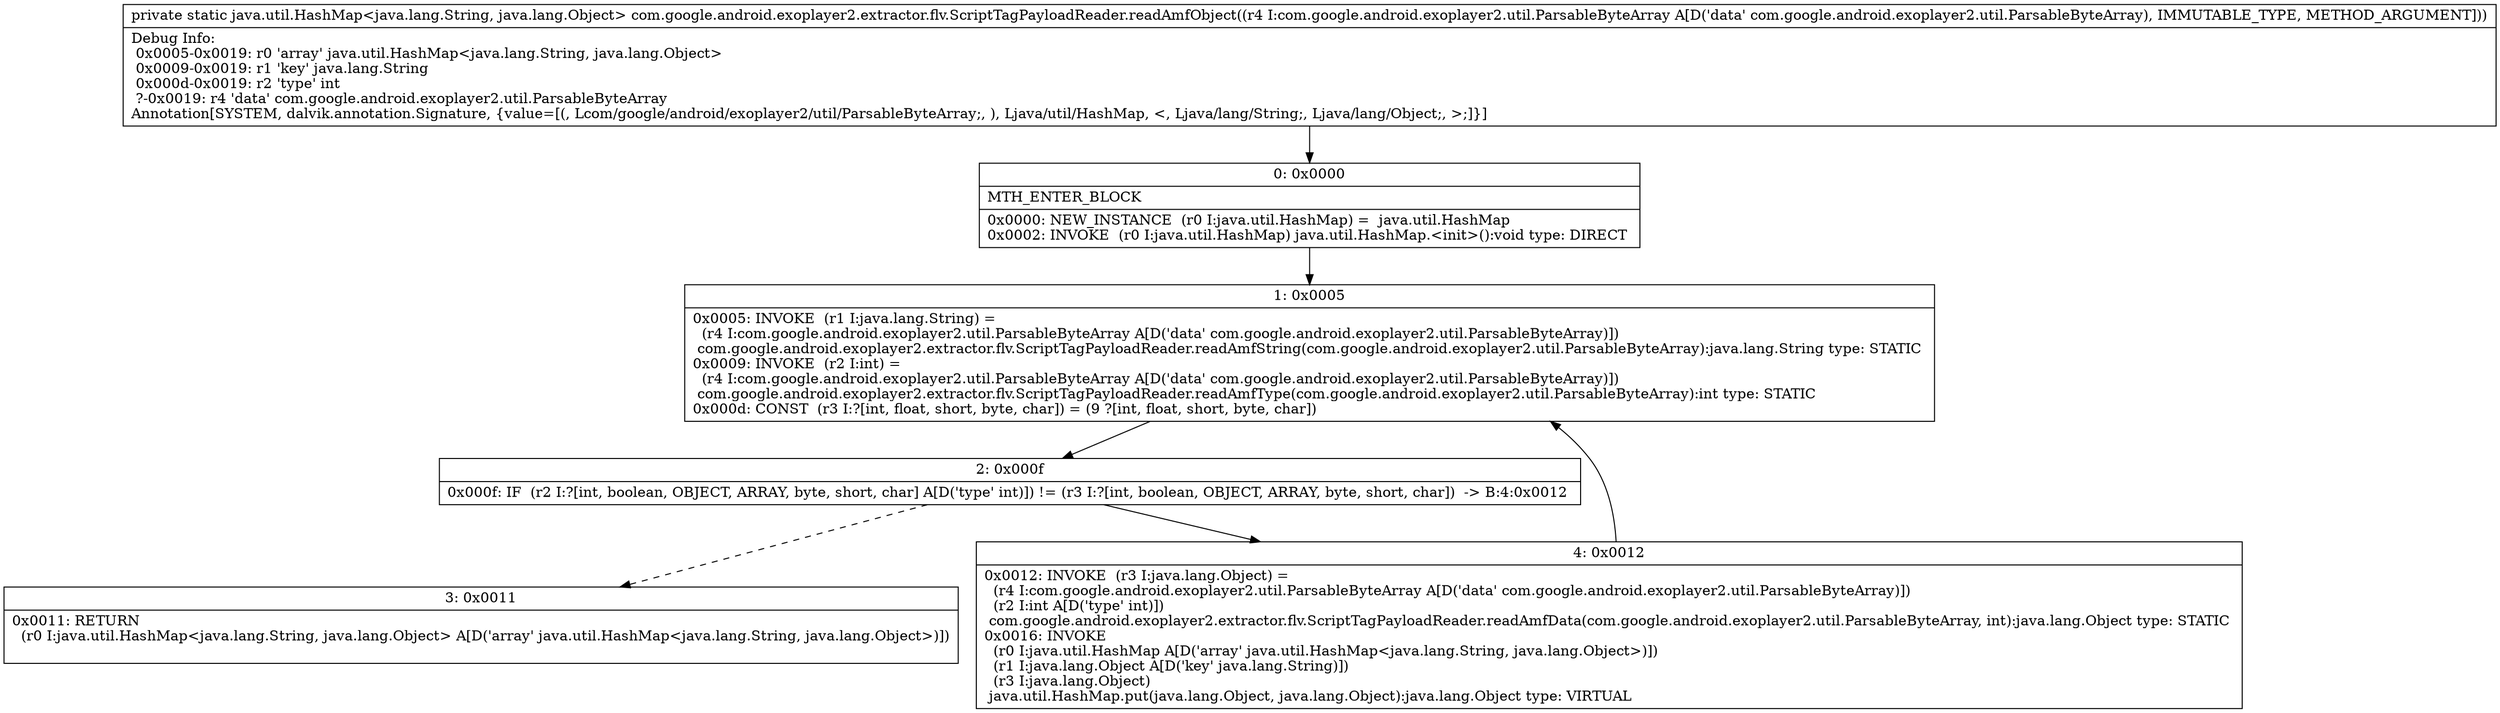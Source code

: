 digraph "CFG forcom.google.android.exoplayer2.extractor.flv.ScriptTagPayloadReader.readAmfObject(Lcom\/google\/android\/exoplayer2\/util\/ParsableByteArray;)Ljava\/util\/HashMap;" {
Node_0 [shape=record,label="{0\:\ 0x0000|MTH_ENTER_BLOCK\l|0x0000: NEW_INSTANCE  (r0 I:java.util.HashMap) =  java.util.HashMap \l0x0002: INVOKE  (r0 I:java.util.HashMap) java.util.HashMap.\<init\>():void type: DIRECT \l}"];
Node_1 [shape=record,label="{1\:\ 0x0005|0x0005: INVOKE  (r1 I:java.lang.String) = \l  (r4 I:com.google.android.exoplayer2.util.ParsableByteArray A[D('data' com.google.android.exoplayer2.util.ParsableByteArray)])\l com.google.android.exoplayer2.extractor.flv.ScriptTagPayloadReader.readAmfString(com.google.android.exoplayer2.util.ParsableByteArray):java.lang.String type: STATIC \l0x0009: INVOKE  (r2 I:int) = \l  (r4 I:com.google.android.exoplayer2.util.ParsableByteArray A[D('data' com.google.android.exoplayer2.util.ParsableByteArray)])\l com.google.android.exoplayer2.extractor.flv.ScriptTagPayloadReader.readAmfType(com.google.android.exoplayer2.util.ParsableByteArray):int type: STATIC \l0x000d: CONST  (r3 I:?[int, float, short, byte, char]) = (9 ?[int, float, short, byte, char]) \l}"];
Node_2 [shape=record,label="{2\:\ 0x000f|0x000f: IF  (r2 I:?[int, boolean, OBJECT, ARRAY, byte, short, char] A[D('type' int)]) != (r3 I:?[int, boolean, OBJECT, ARRAY, byte, short, char])  \-\> B:4:0x0012 \l}"];
Node_3 [shape=record,label="{3\:\ 0x0011|0x0011: RETURN  \l  (r0 I:java.util.HashMap\<java.lang.String, java.lang.Object\> A[D('array' java.util.HashMap\<java.lang.String, java.lang.Object\>)])\l \l}"];
Node_4 [shape=record,label="{4\:\ 0x0012|0x0012: INVOKE  (r3 I:java.lang.Object) = \l  (r4 I:com.google.android.exoplayer2.util.ParsableByteArray A[D('data' com.google.android.exoplayer2.util.ParsableByteArray)])\l  (r2 I:int A[D('type' int)])\l com.google.android.exoplayer2.extractor.flv.ScriptTagPayloadReader.readAmfData(com.google.android.exoplayer2.util.ParsableByteArray, int):java.lang.Object type: STATIC \l0x0016: INVOKE  \l  (r0 I:java.util.HashMap A[D('array' java.util.HashMap\<java.lang.String, java.lang.Object\>)])\l  (r1 I:java.lang.Object A[D('key' java.lang.String)])\l  (r3 I:java.lang.Object)\l java.util.HashMap.put(java.lang.Object, java.lang.Object):java.lang.Object type: VIRTUAL \l}"];
MethodNode[shape=record,label="{private static java.util.HashMap\<java.lang.String, java.lang.Object\> com.google.android.exoplayer2.extractor.flv.ScriptTagPayloadReader.readAmfObject((r4 I:com.google.android.exoplayer2.util.ParsableByteArray A[D('data' com.google.android.exoplayer2.util.ParsableByteArray), IMMUTABLE_TYPE, METHOD_ARGUMENT]))  | Debug Info:\l  0x0005\-0x0019: r0 'array' java.util.HashMap\<java.lang.String, java.lang.Object\>\l  0x0009\-0x0019: r1 'key' java.lang.String\l  0x000d\-0x0019: r2 'type' int\l  ?\-0x0019: r4 'data' com.google.android.exoplayer2.util.ParsableByteArray\lAnnotation[SYSTEM, dalvik.annotation.Signature, \{value=[(, Lcom\/google\/android\/exoplayer2\/util\/ParsableByteArray;, ), Ljava\/util\/HashMap, \<, Ljava\/lang\/String;, Ljava\/lang\/Object;, \>;]\}]\l}"];
MethodNode -> Node_0;
Node_0 -> Node_1;
Node_1 -> Node_2;
Node_2 -> Node_3[style=dashed];
Node_2 -> Node_4;
Node_4 -> Node_1;
}

